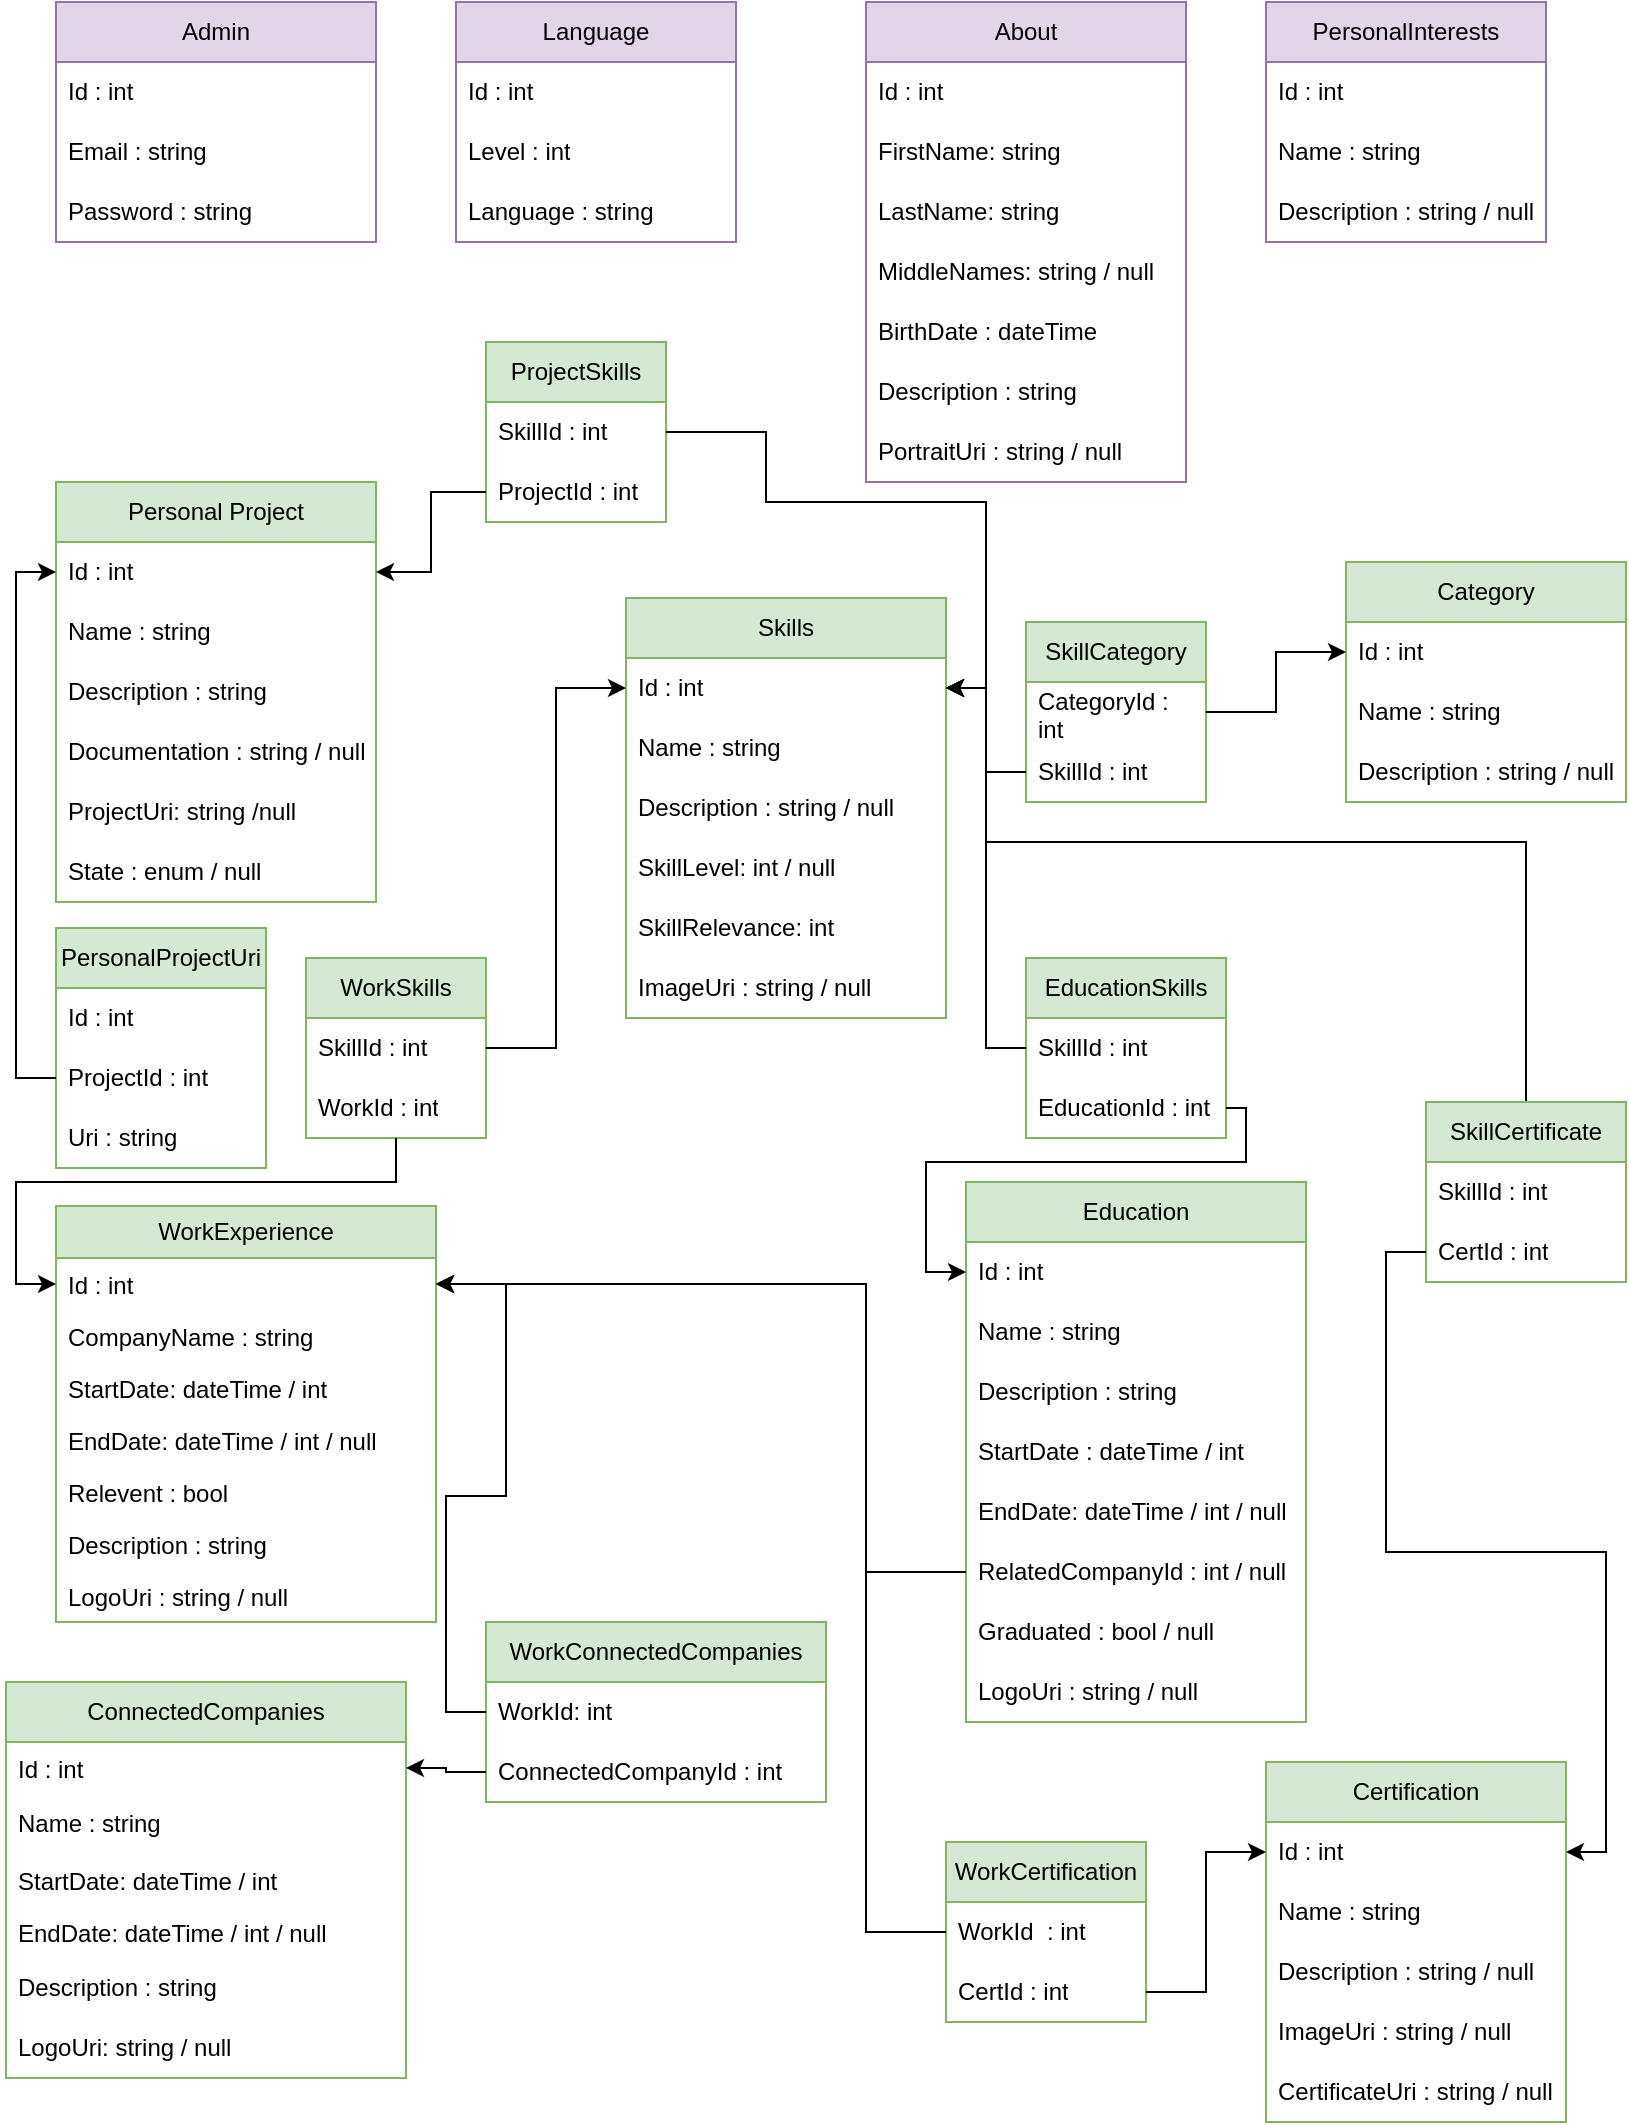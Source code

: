 <mxfile version="24.3.1" type="github">
  <diagram name="Page-1" id="9mkFSTUzznH25_XKm-JT">
    <mxGraphModel dx="1000" dy="531" grid="1" gridSize="10" guides="1" tooltips="1" connect="1" arrows="1" fold="1" page="1" pageScale="1" pageWidth="850" pageHeight="1100" math="0" shadow="0">
      <root>
        <mxCell id="0" />
        <mxCell id="1" parent="0" />
        <mxCell id="yljysEGKnH6cfGcd8ltv-1" value="Admin" style="swimlane;fontStyle=0;childLayout=stackLayout;horizontal=1;startSize=30;horizontalStack=0;resizeParent=1;resizeParentMax=0;resizeLast=0;collapsible=1;marginBottom=0;whiteSpace=wrap;html=1;fillColor=#e1d5e7;strokeColor=#9673a6;" parent="1" vertex="1">
          <mxGeometry x="35" y="40" width="160" height="120" as="geometry" />
        </mxCell>
        <mxCell id="yljysEGKnH6cfGcd8ltv-2" value="Id : int" style="text;strokeColor=none;fillColor=none;align=left;verticalAlign=middle;spacingLeft=4;spacingRight=4;overflow=hidden;points=[[0,0.5],[1,0.5]];portConstraint=eastwest;rotatable=0;whiteSpace=wrap;html=1;" parent="yljysEGKnH6cfGcd8ltv-1" vertex="1">
          <mxGeometry y="30" width="160" height="30" as="geometry" />
        </mxCell>
        <mxCell id="yljysEGKnH6cfGcd8ltv-3" value="Email : string " style="text;strokeColor=none;fillColor=none;align=left;verticalAlign=middle;spacingLeft=4;spacingRight=4;overflow=hidden;points=[[0,0.5],[1,0.5]];portConstraint=eastwest;rotatable=0;whiteSpace=wrap;html=1;" parent="yljysEGKnH6cfGcd8ltv-1" vertex="1">
          <mxGeometry y="60" width="160" height="30" as="geometry" />
        </mxCell>
        <mxCell id="yljysEGKnH6cfGcd8ltv-4" value="Password : string" style="text;strokeColor=none;fillColor=none;align=left;verticalAlign=middle;spacingLeft=4;spacingRight=4;overflow=hidden;points=[[0,0.5],[1,0.5]];portConstraint=eastwest;rotatable=0;whiteSpace=wrap;html=1;" parent="yljysEGKnH6cfGcd8ltv-1" vertex="1">
          <mxGeometry y="90" width="160" height="30" as="geometry" />
        </mxCell>
        <mxCell id="yljysEGKnH6cfGcd8ltv-8" value="WorkExperience" style="swimlane;fontStyle=0;childLayout=stackLayout;horizontal=1;startSize=26;fillColor=#d5e8d4;horizontalStack=0;resizeParent=1;resizeParentMax=0;resizeLast=0;collapsible=1;marginBottom=0;whiteSpace=wrap;html=1;strokeColor=#82b366;" parent="1" vertex="1">
          <mxGeometry x="35" y="642" width="190" height="208" as="geometry" />
        </mxCell>
        <mxCell id="yljysEGKnH6cfGcd8ltv-9" value="Id : int" style="text;strokeColor=none;fillColor=none;align=left;verticalAlign=top;spacingLeft=4;spacingRight=4;overflow=hidden;rotatable=0;points=[[0,0.5],[1,0.5]];portConstraint=eastwest;whiteSpace=wrap;html=1;" parent="yljysEGKnH6cfGcd8ltv-8" vertex="1">
          <mxGeometry y="26" width="190" height="26" as="geometry" />
        </mxCell>
        <mxCell id="yljysEGKnH6cfGcd8ltv-10" value="CompanyName : string" style="text;strokeColor=none;fillColor=none;align=left;verticalAlign=top;spacingLeft=4;spacingRight=4;overflow=hidden;rotatable=0;points=[[0,0.5],[1,0.5]];portConstraint=eastwest;whiteSpace=wrap;html=1;" parent="yljysEGKnH6cfGcd8ltv-8" vertex="1">
          <mxGeometry y="52" width="190" height="26" as="geometry" />
        </mxCell>
        <mxCell id="yljysEGKnH6cfGcd8ltv-11" value="StartDate: dateTime / int" style="text;strokeColor=none;fillColor=none;align=left;verticalAlign=top;spacingLeft=4;spacingRight=4;overflow=hidden;rotatable=0;points=[[0,0.5],[1,0.5]];portConstraint=eastwest;whiteSpace=wrap;html=1;" parent="yljysEGKnH6cfGcd8ltv-8" vertex="1">
          <mxGeometry y="78" width="190" height="26" as="geometry" />
        </mxCell>
        <mxCell id="yljysEGKnH6cfGcd8ltv-12" value="EndDate: dateTime / int / null" style="text;strokeColor=none;fillColor=none;align=left;verticalAlign=top;spacingLeft=4;spacingRight=4;overflow=hidden;rotatable=0;points=[[0,0.5],[1,0.5]];portConstraint=eastwest;whiteSpace=wrap;html=1;" parent="yljysEGKnH6cfGcd8ltv-8" vertex="1">
          <mxGeometry y="104" width="190" height="26" as="geometry" />
        </mxCell>
        <mxCell id="yljysEGKnH6cfGcd8ltv-13" value="Relevent : bool" style="text;align=left;verticalAlign=top;spacingLeft=4;spacingRight=4;overflow=hidden;rotatable=0;points=[[0,0.5],[1,0.5]];portConstraint=eastwest;whiteSpace=wrap;html=1;" parent="yljysEGKnH6cfGcd8ltv-8" vertex="1">
          <mxGeometry y="130" width="190" height="26" as="geometry" />
        </mxCell>
        <mxCell id="yljysEGKnH6cfGcd8ltv-15" value="Description : string" style="text;strokeColor=none;fillColor=none;align=left;verticalAlign=top;spacingLeft=4;spacingRight=4;overflow=hidden;rotatable=0;points=[[0,0.5],[1,0.5]];portConstraint=eastwest;whiteSpace=wrap;html=1;" parent="yljysEGKnH6cfGcd8ltv-8" vertex="1">
          <mxGeometry y="156" width="190" height="26" as="geometry" />
        </mxCell>
        <mxCell id="yljysEGKnH6cfGcd8ltv-16" value="LogoUri : string / null" style="text;strokeColor=none;fillColor=none;align=left;verticalAlign=top;spacingLeft=4;spacingRight=4;overflow=hidden;rotatable=0;points=[[0,0.5],[1,0.5]];portConstraint=eastwest;whiteSpace=wrap;html=1;" parent="yljysEGKnH6cfGcd8ltv-8" vertex="1">
          <mxGeometry y="182" width="190" height="26" as="geometry" />
        </mxCell>
        <mxCell id="yljysEGKnH6cfGcd8ltv-17" value="ConnectedCompanies" style="swimlane;fontStyle=0;childLayout=stackLayout;horizontal=1;startSize=30;horizontalStack=0;resizeParent=1;resizeParentMax=0;resizeLast=0;collapsible=1;marginBottom=0;whiteSpace=wrap;html=1;fillColor=#d5e8d4;strokeColor=#82b366;" parent="1" vertex="1">
          <mxGeometry x="10" y="880" width="200" height="198" as="geometry" />
        </mxCell>
        <mxCell id="yljysEGKnH6cfGcd8ltv-18" value="Id : int" style="text;strokeColor=none;fillColor=none;align=left;verticalAlign=top;spacingLeft=4;spacingRight=4;overflow=hidden;rotatable=0;points=[[0,0.5],[1,0.5]];portConstraint=eastwest;whiteSpace=wrap;html=1;" parent="yljysEGKnH6cfGcd8ltv-17" vertex="1">
          <mxGeometry y="30" width="200" height="26" as="geometry" />
        </mxCell>
        <mxCell id="yljysEGKnH6cfGcd8ltv-19" value="Name : string" style="text;strokeColor=none;fillColor=none;align=left;verticalAlign=middle;spacingLeft=4;spacingRight=4;overflow=hidden;points=[[0,0.5],[1,0.5]];portConstraint=eastwest;rotatable=0;whiteSpace=wrap;html=1;" parent="yljysEGKnH6cfGcd8ltv-17" vertex="1">
          <mxGeometry y="56" width="200" height="30" as="geometry" />
        </mxCell>
        <mxCell id="yljysEGKnH6cfGcd8ltv-20" value="StartDate: dateTime / int" style="text;strokeColor=none;fillColor=none;align=left;verticalAlign=top;spacingLeft=4;spacingRight=4;overflow=hidden;rotatable=0;points=[[0,0.5],[1,0.5]];portConstraint=eastwest;whiteSpace=wrap;html=1;" parent="yljysEGKnH6cfGcd8ltv-17" vertex="1">
          <mxGeometry y="86" width="200" height="26" as="geometry" />
        </mxCell>
        <mxCell id="yljysEGKnH6cfGcd8ltv-21" value="EndDate: dateTime / int / null" style="text;strokeColor=none;fillColor=none;align=left;verticalAlign=top;spacingLeft=4;spacingRight=4;overflow=hidden;rotatable=0;points=[[0,0.5],[1,0.5]];portConstraint=eastwest;whiteSpace=wrap;html=1;" parent="yljysEGKnH6cfGcd8ltv-17" vertex="1">
          <mxGeometry y="112" width="200" height="26" as="geometry" />
        </mxCell>
        <mxCell id="yljysEGKnH6cfGcd8ltv-22" value="Description : string" style="text;strokeColor=none;fillColor=none;align=left;verticalAlign=middle;spacingLeft=4;spacingRight=4;overflow=hidden;points=[[0,0.5],[1,0.5]];portConstraint=eastwest;rotatable=0;whiteSpace=wrap;html=1;" parent="yljysEGKnH6cfGcd8ltv-17" vertex="1">
          <mxGeometry y="138" width="200" height="30" as="geometry" />
        </mxCell>
        <mxCell id="yljysEGKnH6cfGcd8ltv-23" value="LogoUri: string / null" style="text;strokeColor=none;fillColor=none;align=left;verticalAlign=middle;spacingLeft=4;spacingRight=4;overflow=hidden;points=[[0,0.5],[1,0.5]];portConstraint=eastwest;rotatable=0;whiteSpace=wrap;html=1;" parent="yljysEGKnH6cfGcd8ltv-17" vertex="1">
          <mxGeometry y="168" width="200" height="30" as="geometry" />
        </mxCell>
        <mxCell id="yljysEGKnH6cfGcd8ltv-27" value="Skills" style="swimlane;fontStyle=0;childLayout=stackLayout;horizontal=1;startSize=30;horizontalStack=0;resizeParent=1;resizeParentMax=0;resizeLast=0;collapsible=1;marginBottom=0;whiteSpace=wrap;html=1;fillColor=#d5e8d4;strokeColor=#82b366;" parent="1" vertex="1">
          <mxGeometry x="320" y="338" width="160" height="210" as="geometry" />
        </mxCell>
        <mxCell id="yljysEGKnH6cfGcd8ltv-28" value="Id : int" style="text;strokeColor=none;fillColor=none;align=left;verticalAlign=middle;spacingLeft=4;spacingRight=4;overflow=hidden;points=[[0,0.5],[1,0.5]];portConstraint=eastwest;rotatable=0;whiteSpace=wrap;html=1;" parent="yljysEGKnH6cfGcd8ltv-27" vertex="1">
          <mxGeometry y="30" width="160" height="30" as="geometry" />
        </mxCell>
        <mxCell id="yljysEGKnH6cfGcd8ltv-29" value="Name : string" style="text;strokeColor=none;fillColor=none;align=left;verticalAlign=middle;spacingLeft=4;spacingRight=4;overflow=hidden;points=[[0,0.5],[1,0.5]];portConstraint=eastwest;rotatable=0;whiteSpace=wrap;html=1;" parent="yljysEGKnH6cfGcd8ltv-27" vertex="1">
          <mxGeometry y="60" width="160" height="30" as="geometry" />
        </mxCell>
        <mxCell id="yljysEGKnH6cfGcd8ltv-30" value="Description : string / null" style="text;strokeColor=none;fillColor=none;align=left;verticalAlign=middle;spacingLeft=4;spacingRight=4;overflow=hidden;points=[[0,0.5],[1,0.5]];portConstraint=eastwest;rotatable=0;whiteSpace=wrap;html=1;" parent="yljysEGKnH6cfGcd8ltv-27" vertex="1">
          <mxGeometry y="90" width="160" height="30" as="geometry" />
        </mxCell>
        <mxCell id="yljysEGKnH6cfGcd8ltv-31" value="SkillLevel: int / null" style="text;strokeColor=none;fillColor=none;align=left;verticalAlign=middle;spacingLeft=4;spacingRight=4;overflow=hidden;points=[[0,0.5],[1,0.5]];portConstraint=eastwest;rotatable=0;whiteSpace=wrap;html=1;" parent="yljysEGKnH6cfGcd8ltv-27" vertex="1">
          <mxGeometry y="120" width="160" height="30" as="geometry" />
        </mxCell>
        <mxCell id="_CbF72C3Zb5nok3sEXlx-3" value="SkillRelevance: int" style="text;strokeColor=none;fillColor=none;align=left;verticalAlign=middle;spacingLeft=4;spacingRight=4;overflow=hidden;points=[[0,0.5],[1,0.5]];portConstraint=eastwest;rotatable=0;whiteSpace=wrap;html=1;" vertex="1" parent="yljysEGKnH6cfGcd8ltv-27">
          <mxGeometry y="150" width="160" height="30" as="geometry" />
        </mxCell>
        <mxCell id="yljysEGKnH6cfGcd8ltv-34" value="ImageUri : string / null" style="text;align=left;verticalAlign=middle;spacingLeft=4;spacingRight=4;overflow=hidden;points=[[0,0.5],[1,0.5]];portConstraint=eastwest;rotatable=0;whiteSpace=wrap;html=1;" parent="yljysEGKnH6cfGcd8ltv-27" vertex="1">
          <mxGeometry y="180" width="160" height="30" as="geometry" />
        </mxCell>
        <mxCell id="yljysEGKnH6cfGcd8ltv-44" value="Education" style="swimlane;fontStyle=0;childLayout=stackLayout;horizontal=1;startSize=30;horizontalStack=0;resizeParent=1;resizeParentMax=0;resizeLast=0;collapsible=1;marginBottom=0;whiteSpace=wrap;html=1;fillColor=#d5e8d4;strokeColor=#82b366;" parent="1" vertex="1">
          <mxGeometry x="490" y="630" width="170" height="270" as="geometry" />
        </mxCell>
        <mxCell id="yljysEGKnH6cfGcd8ltv-45" value="Id : int" style="text;strokeColor=none;fillColor=none;align=left;verticalAlign=middle;spacingLeft=4;spacingRight=4;overflow=hidden;points=[[0,0.5],[1,0.5]];portConstraint=eastwest;rotatable=0;whiteSpace=wrap;html=1;" parent="yljysEGKnH6cfGcd8ltv-44" vertex="1">
          <mxGeometry y="30" width="170" height="30" as="geometry" />
        </mxCell>
        <mxCell id="yljysEGKnH6cfGcd8ltv-46" value="Name : string" style="text;strokeColor=none;fillColor=none;align=left;verticalAlign=middle;spacingLeft=4;spacingRight=4;overflow=hidden;points=[[0,0.5],[1,0.5]];portConstraint=eastwest;rotatable=0;whiteSpace=wrap;html=1;" parent="yljysEGKnH6cfGcd8ltv-44" vertex="1">
          <mxGeometry y="60" width="170" height="30" as="geometry" />
        </mxCell>
        <mxCell id="yljysEGKnH6cfGcd8ltv-47" value="Description : string" style="text;strokeColor=none;fillColor=none;align=left;verticalAlign=middle;spacingLeft=4;spacingRight=4;overflow=hidden;points=[[0,0.5],[1,0.5]];portConstraint=eastwest;rotatable=0;whiteSpace=wrap;html=1;" parent="yljysEGKnH6cfGcd8ltv-44" vertex="1">
          <mxGeometry y="90" width="170" height="30" as="geometry" />
        </mxCell>
        <mxCell id="yljysEGKnH6cfGcd8ltv-48" value="StartDate : dateTime / int" style="text;strokeColor=none;fillColor=none;align=left;verticalAlign=middle;spacingLeft=4;spacingRight=4;overflow=hidden;points=[[0,0.5],[1,0.5]];portConstraint=eastwest;rotatable=0;whiteSpace=wrap;html=1;" parent="yljysEGKnH6cfGcd8ltv-44" vertex="1">
          <mxGeometry y="120" width="170" height="30" as="geometry" />
        </mxCell>
        <mxCell id="yljysEGKnH6cfGcd8ltv-49" value="EndDate: dateTime / int / null" style="text;strokeColor=none;fillColor=none;align=left;verticalAlign=middle;spacingLeft=4;spacingRight=4;overflow=hidden;points=[[0,0.5],[1,0.5]];portConstraint=eastwest;rotatable=0;whiteSpace=wrap;html=1;" parent="yljysEGKnH6cfGcd8ltv-44" vertex="1">
          <mxGeometry y="150" width="170" height="30" as="geometry" />
        </mxCell>
        <mxCell id="yljysEGKnH6cfGcd8ltv-50" value="RelatedCompanyId : int / null" style="text;strokeColor=none;fillColor=none;align=left;verticalAlign=middle;spacingLeft=4;spacingRight=4;overflow=hidden;points=[[0,0.5],[1,0.5]];portConstraint=eastwest;rotatable=0;whiteSpace=wrap;html=1;" parent="yljysEGKnH6cfGcd8ltv-44" vertex="1">
          <mxGeometry y="180" width="170" height="30" as="geometry" />
        </mxCell>
        <mxCell id="yljysEGKnH6cfGcd8ltv-51" value="Graduated : bool / null" style="text;align=left;verticalAlign=middle;spacingLeft=4;spacingRight=4;overflow=hidden;points=[[0,0.5],[1,0.5]];portConstraint=eastwest;rotatable=0;whiteSpace=wrap;html=1;" parent="yljysEGKnH6cfGcd8ltv-44" vertex="1">
          <mxGeometry y="210" width="170" height="30" as="geometry" />
        </mxCell>
        <mxCell id="yljysEGKnH6cfGcd8ltv-52" value="LogoUri : string / null" style="text;strokeColor=none;fillColor=none;align=left;verticalAlign=middle;spacingLeft=4;spacingRight=4;overflow=hidden;points=[[0,0.5],[1,0.5]];portConstraint=eastwest;rotatable=0;whiteSpace=wrap;html=1;" parent="yljysEGKnH6cfGcd8ltv-44" vertex="1">
          <mxGeometry y="240" width="170" height="30" as="geometry" />
        </mxCell>
        <mxCell id="yljysEGKnH6cfGcd8ltv-55" value="About" style="swimlane;fontStyle=0;childLayout=stackLayout;horizontal=1;startSize=30;horizontalStack=0;resizeParent=1;resizeParentMax=0;resizeLast=0;collapsible=1;marginBottom=0;whiteSpace=wrap;html=1;fillColor=#e1d5e7;strokeColor=#9673a6;" parent="1" vertex="1">
          <mxGeometry x="440" y="40" width="160" height="240" as="geometry" />
        </mxCell>
        <mxCell id="yljysEGKnH6cfGcd8ltv-56" value="Id : int" style="text;strokeColor=none;fillColor=none;align=left;verticalAlign=middle;spacingLeft=4;spacingRight=4;overflow=hidden;points=[[0,0.5],[1,0.5]];portConstraint=eastwest;rotatable=0;whiteSpace=wrap;html=1;" parent="yljysEGKnH6cfGcd8ltv-55" vertex="1">
          <mxGeometry y="30" width="160" height="30" as="geometry" />
        </mxCell>
        <mxCell id="yljysEGKnH6cfGcd8ltv-57" value="FirstName: string" style="text;strokeColor=none;fillColor=none;align=left;verticalAlign=middle;spacingLeft=4;spacingRight=4;overflow=hidden;points=[[0,0.5],[1,0.5]];portConstraint=eastwest;rotatable=0;whiteSpace=wrap;html=1;" parent="yljysEGKnH6cfGcd8ltv-55" vertex="1">
          <mxGeometry y="60" width="160" height="30" as="geometry" />
        </mxCell>
        <mxCell id="_CbF72C3Zb5nok3sEXlx-1" value="LastName: string" style="text;strokeColor=none;fillColor=none;align=left;verticalAlign=middle;spacingLeft=4;spacingRight=4;overflow=hidden;points=[[0,0.5],[1,0.5]];portConstraint=eastwest;rotatable=0;whiteSpace=wrap;html=1;" vertex="1" parent="yljysEGKnH6cfGcd8ltv-55">
          <mxGeometry y="90" width="160" height="30" as="geometry" />
        </mxCell>
        <mxCell id="_CbF72C3Zb5nok3sEXlx-2" value="MiddleNames: string / null" style="text;strokeColor=none;fillColor=none;align=left;verticalAlign=middle;spacingLeft=4;spacingRight=4;overflow=hidden;points=[[0,0.5],[1,0.5]];portConstraint=eastwest;rotatable=0;whiteSpace=wrap;html=1;" vertex="1" parent="yljysEGKnH6cfGcd8ltv-55">
          <mxGeometry y="120" width="160" height="30" as="geometry" />
        </mxCell>
        <mxCell id="yljysEGKnH6cfGcd8ltv-58" value="BirthDate : dateTime" style="text;strokeColor=none;fillColor=none;align=left;verticalAlign=middle;spacingLeft=4;spacingRight=4;overflow=hidden;points=[[0,0.5],[1,0.5]];portConstraint=eastwest;rotatable=0;whiteSpace=wrap;html=1;" parent="yljysEGKnH6cfGcd8ltv-55" vertex="1">
          <mxGeometry y="150" width="160" height="30" as="geometry" />
        </mxCell>
        <mxCell id="yljysEGKnH6cfGcd8ltv-59" value="Description : string" style="text;strokeColor=none;fillColor=none;align=left;verticalAlign=middle;spacingLeft=4;spacingRight=4;overflow=hidden;points=[[0,0.5],[1,0.5]];portConstraint=eastwest;rotatable=0;whiteSpace=wrap;html=1;" parent="yljysEGKnH6cfGcd8ltv-55" vertex="1">
          <mxGeometry y="180" width="160" height="30" as="geometry" />
        </mxCell>
        <mxCell id="yljysEGKnH6cfGcd8ltv-60" value="PortraitUri : string / null" style="text;strokeColor=none;fillColor=none;align=left;verticalAlign=middle;spacingLeft=4;spacingRight=4;overflow=hidden;points=[[0,0.5],[1,0.5]];portConstraint=eastwest;rotatable=0;whiteSpace=wrap;html=1;" parent="yljysEGKnH6cfGcd8ltv-55" vertex="1">
          <mxGeometry y="210" width="160" height="30" as="geometry" />
        </mxCell>
        <mxCell id="yljysEGKnH6cfGcd8ltv-67" value="Language" style="swimlane;fontStyle=0;childLayout=stackLayout;horizontal=1;startSize=30;horizontalStack=0;resizeParent=1;resizeParentMax=0;resizeLast=0;collapsible=1;marginBottom=0;whiteSpace=wrap;html=1;fillColor=#e1d5e7;strokeColor=#9673a6;" parent="1" vertex="1">
          <mxGeometry x="235" y="40" width="140" height="120" as="geometry" />
        </mxCell>
        <mxCell id="yljysEGKnH6cfGcd8ltv-68" value="Id : int" style="text;strokeColor=none;fillColor=none;align=left;verticalAlign=middle;spacingLeft=4;spacingRight=4;overflow=hidden;points=[[0,0.5],[1,0.5]];portConstraint=eastwest;rotatable=0;whiteSpace=wrap;html=1;" parent="yljysEGKnH6cfGcd8ltv-67" vertex="1">
          <mxGeometry y="30" width="140" height="30" as="geometry" />
        </mxCell>
        <mxCell id="yljysEGKnH6cfGcd8ltv-70" value="Level : int" style="text;strokeColor=none;fillColor=none;align=left;verticalAlign=middle;spacingLeft=4;spacingRight=4;overflow=hidden;points=[[0,0.5],[1,0.5]];portConstraint=eastwest;rotatable=0;whiteSpace=wrap;html=1;" parent="yljysEGKnH6cfGcd8ltv-67" vertex="1">
          <mxGeometry y="60" width="140" height="30" as="geometry" />
        </mxCell>
        <mxCell id="yljysEGKnH6cfGcd8ltv-69" value="Language : string " style="text;strokeColor=none;fillColor=none;align=left;verticalAlign=middle;spacingLeft=4;spacingRight=4;overflow=hidden;points=[[0,0.5],[1,0.5]];portConstraint=eastwest;rotatable=0;whiteSpace=wrap;html=1;" parent="yljysEGKnH6cfGcd8ltv-67" vertex="1">
          <mxGeometry y="90" width="140" height="30" as="geometry" />
        </mxCell>
        <mxCell id="yljysEGKnH6cfGcd8ltv-71" value="PersonalInterests" style="swimlane;fontStyle=0;childLayout=stackLayout;horizontal=1;startSize=30;horizontalStack=0;resizeParent=1;resizeParentMax=0;resizeLast=0;collapsible=1;marginBottom=0;whiteSpace=wrap;html=1;fillColor=#e1d5e7;strokeColor=#9673a6;" parent="1" vertex="1">
          <mxGeometry x="640" y="40" width="140" height="120" as="geometry" />
        </mxCell>
        <mxCell id="yljysEGKnH6cfGcd8ltv-72" value="Id : int" style="text;strokeColor=none;fillColor=none;align=left;verticalAlign=middle;spacingLeft=4;spacingRight=4;overflow=hidden;points=[[0,0.5],[1,0.5]];portConstraint=eastwest;rotatable=0;whiteSpace=wrap;html=1;" parent="yljysEGKnH6cfGcd8ltv-71" vertex="1">
          <mxGeometry y="30" width="140" height="30" as="geometry" />
        </mxCell>
        <mxCell id="yljysEGKnH6cfGcd8ltv-73" value="Name : string" style="text;strokeColor=none;fillColor=none;align=left;verticalAlign=middle;spacingLeft=4;spacingRight=4;overflow=hidden;points=[[0,0.5],[1,0.5]];portConstraint=eastwest;rotatable=0;whiteSpace=wrap;html=1;" parent="yljysEGKnH6cfGcd8ltv-71" vertex="1">
          <mxGeometry y="60" width="140" height="30" as="geometry" />
        </mxCell>
        <mxCell id="yljysEGKnH6cfGcd8ltv-74" value="Description : string / null" style="text;strokeColor=none;fillColor=none;align=left;verticalAlign=middle;spacingLeft=4;spacingRight=4;overflow=hidden;points=[[0,0.5],[1,0.5]];portConstraint=eastwest;rotatable=0;whiteSpace=wrap;html=1;" parent="yljysEGKnH6cfGcd8ltv-71" vertex="1">
          <mxGeometry y="90" width="140" height="30" as="geometry" />
        </mxCell>
        <mxCell id="yljysEGKnH6cfGcd8ltv-75" value="Personal Project" style="swimlane;fontStyle=0;childLayout=stackLayout;horizontal=1;startSize=30;horizontalStack=0;resizeParent=1;resizeParentMax=0;resizeLast=0;collapsible=1;marginBottom=0;whiteSpace=wrap;html=1;fillColor=#d5e8d4;strokeColor=#82b366;shadow=0;" parent="1" vertex="1">
          <mxGeometry x="35" y="280" width="160" height="210" as="geometry" />
        </mxCell>
        <mxCell id="yljysEGKnH6cfGcd8ltv-76" value="Id : int" style="text;strokeColor=none;fillColor=none;align=left;verticalAlign=middle;spacingLeft=4;spacingRight=4;overflow=hidden;points=[[0,0.5],[1,0.5]];portConstraint=eastwest;rotatable=0;whiteSpace=wrap;html=1;" parent="yljysEGKnH6cfGcd8ltv-75" vertex="1">
          <mxGeometry y="30" width="160" height="30" as="geometry" />
        </mxCell>
        <mxCell id="yljysEGKnH6cfGcd8ltv-77" value="Name : string&lt;span style=&quot;white-space: pre;&quot;&gt;&#x9;&lt;/span&gt;" style="text;strokeColor=none;fillColor=none;align=left;verticalAlign=middle;spacingLeft=4;spacingRight=4;overflow=hidden;points=[[0,0.5],[1,0.5]];portConstraint=eastwest;rotatable=0;whiteSpace=wrap;html=1;" parent="yljysEGKnH6cfGcd8ltv-75" vertex="1">
          <mxGeometry y="60" width="160" height="30" as="geometry" />
        </mxCell>
        <mxCell id="yljysEGKnH6cfGcd8ltv-78" value="Description : string" style="text;strokeColor=none;fillColor=none;align=left;verticalAlign=middle;spacingLeft=4;spacingRight=4;overflow=hidden;points=[[0,0.5],[1,0.5]];portConstraint=eastwest;rotatable=0;whiteSpace=wrap;html=1;" parent="yljysEGKnH6cfGcd8ltv-75" vertex="1">
          <mxGeometry y="90" width="160" height="30" as="geometry" />
        </mxCell>
        <mxCell id="yljysEGKnH6cfGcd8ltv-79" value="Documentation : string / null" style="text;align=left;verticalAlign=middle;spacingLeft=4;spacingRight=4;overflow=hidden;points=[[0,0.5],[1,0.5]];portConstraint=eastwest;rotatable=0;whiteSpace=wrap;html=1;" parent="yljysEGKnH6cfGcd8ltv-75" vertex="1">
          <mxGeometry y="120" width="160" height="30" as="geometry" />
        </mxCell>
        <mxCell id="yljysEGKnH6cfGcd8ltv-80" value="ProjectUri: string /null" style="text;strokeColor=none;fillColor=none;align=left;verticalAlign=middle;spacingLeft=4;spacingRight=4;overflow=hidden;points=[[0,0.5],[1,0.5]];portConstraint=eastwest;rotatable=0;whiteSpace=wrap;html=1;" parent="yljysEGKnH6cfGcd8ltv-75" vertex="1">
          <mxGeometry y="150" width="160" height="30" as="geometry" />
        </mxCell>
        <mxCell id="yljysEGKnH6cfGcd8ltv-81" value="State : enum / null" style="text;align=left;verticalAlign=middle;spacingLeft=4;spacingRight=4;overflow=hidden;points=[[0,0.5],[1,0.5]];portConstraint=eastwest;rotatable=0;whiteSpace=wrap;html=1;" parent="yljysEGKnH6cfGcd8ltv-75" vertex="1">
          <mxGeometry y="180" width="160" height="30" as="geometry" />
        </mxCell>
        <mxCell id="yljysEGKnH6cfGcd8ltv-105" value="EducationSkills" style="swimlane;fontStyle=0;childLayout=stackLayout;horizontal=1;startSize=30;horizontalStack=0;resizeParent=1;resizeParentMax=0;resizeLast=0;collapsible=1;marginBottom=0;whiteSpace=wrap;html=1;fillColor=#d5e8d4;strokeColor=#82b366;" parent="1" vertex="1">
          <mxGeometry x="520" y="518" width="100" height="90" as="geometry" />
        </mxCell>
        <mxCell id="yljysEGKnH6cfGcd8ltv-106" value="SkillId : int" style="text;strokeColor=none;fillColor=none;align=left;verticalAlign=middle;spacingLeft=4;spacingRight=4;overflow=hidden;points=[[0,0.5],[1,0.5]];portConstraint=eastwest;rotatable=0;whiteSpace=wrap;html=1;" parent="yljysEGKnH6cfGcd8ltv-105" vertex="1">
          <mxGeometry y="30" width="100" height="30" as="geometry" />
        </mxCell>
        <mxCell id="yljysEGKnH6cfGcd8ltv-107" value="EducationId : int" style="text;strokeColor=none;fillColor=none;align=left;verticalAlign=middle;spacingLeft=4;spacingRight=4;overflow=hidden;points=[[0,0.5],[1,0.5]];portConstraint=eastwest;rotatable=0;whiteSpace=wrap;html=1;" parent="yljysEGKnH6cfGcd8ltv-105" vertex="1">
          <mxGeometry y="60" width="100" height="30" as="geometry" />
        </mxCell>
        <mxCell id="yljysEGKnH6cfGcd8ltv-108" style="edgeStyle=orthogonalEdgeStyle;rounded=0;orthogonalLoop=1;jettySize=auto;html=1;entryX=1;entryY=0.5;entryDx=0;entryDy=0;" parent="1" source="yljysEGKnH6cfGcd8ltv-106" target="yljysEGKnH6cfGcd8ltv-28" edge="1">
          <mxGeometry relative="1" as="geometry" />
        </mxCell>
        <mxCell id="yljysEGKnH6cfGcd8ltv-109" style="edgeStyle=orthogonalEdgeStyle;rounded=0;orthogonalLoop=1;jettySize=auto;html=1;entryX=0;entryY=0.5;entryDx=0;entryDy=0;" parent="1" source="yljysEGKnH6cfGcd8ltv-107" target="yljysEGKnH6cfGcd8ltv-45" edge="1">
          <mxGeometry relative="1" as="geometry">
            <Array as="points">
              <mxPoint x="630" y="593" />
              <mxPoint x="630" y="620" />
              <mxPoint x="470" y="620" />
              <mxPoint x="470" y="675" />
            </Array>
          </mxGeometry>
        </mxCell>
        <mxCell id="yljysEGKnH6cfGcd8ltv-113" value="WorkSkills" style="swimlane;fontStyle=0;childLayout=stackLayout;horizontal=1;startSize=30;horizontalStack=0;resizeParent=1;resizeParentMax=0;resizeLast=0;collapsible=1;marginBottom=0;whiteSpace=wrap;html=1;fillColor=#d5e8d4;strokeColor=#82b366;" parent="1" vertex="1">
          <mxGeometry x="160" y="518" width="90" height="90" as="geometry" />
        </mxCell>
        <mxCell id="yljysEGKnH6cfGcd8ltv-114" value="SkillId : int" style="text;strokeColor=none;fillColor=none;align=left;verticalAlign=middle;spacingLeft=4;spacingRight=4;overflow=hidden;points=[[0,0.5],[1,0.5]];portConstraint=eastwest;rotatable=0;whiteSpace=wrap;html=1;" parent="yljysEGKnH6cfGcd8ltv-113" vertex="1">
          <mxGeometry y="30" width="90" height="30" as="geometry" />
        </mxCell>
        <mxCell id="yljysEGKnH6cfGcd8ltv-115" value="WorkId : int" style="text;strokeColor=none;fillColor=none;align=left;verticalAlign=middle;spacingLeft=4;spacingRight=4;overflow=hidden;points=[[0,0.5],[1,0.5]];portConstraint=eastwest;rotatable=0;whiteSpace=wrap;html=1;" parent="yljysEGKnH6cfGcd8ltv-113" vertex="1">
          <mxGeometry y="60" width="90" height="30" as="geometry" />
        </mxCell>
        <mxCell id="yljysEGKnH6cfGcd8ltv-117" style="edgeStyle=orthogonalEdgeStyle;rounded=0;orthogonalLoop=1;jettySize=auto;html=1;entryX=0;entryY=0.5;entryDx=0;entryDy=0;" parent="1" source="yljysEGKnH6cfGcd8ltv-115" target="yljysEGKnH6cfGcd8ltv-9" edge="1">
          <mxGeometry relative="1" as="geometry">
            <Array as="points">
              <mxPoint x="205" y="630" />
              <mxPoint x="15" y="630" />
              <mxPoint x="15" y="681" />
            </Array>
          </mxGeometry>
        </mxCell>
        <mxCell id="yljysEGKnH6cfGcd8ltv-119" value="WorkConnectedCompanies" style="swimlane;fontStyle=0;childLayout=stackLayout;horizontal=1;startSize=30;horizontalStack=0;resizeParent=1;resizeParentMax=0;resizeLast=0;collapsible=1;marginBottom=0;whiteSpace=wrap;html=1;fillColor=#d5e8d4;strokeColor=#82b366;" parent="1" vertex="1">
          <mxGeometry x="250" y="850" width="170" height="90" as="geometry" />
        </mxCell>
        <mxCell id="yljysEGKnH6cfGcd8ltv-120" value="WorkId: int" style="text;strokeColor=none;fillColor=none;align=left;verticalAlign=middle;spacingLeft=4;spacingRight=4;overflow=hidden;points=[[0,0.5],[1,0.5]];portConstraint=eastwest;rotatable=0;whiteSpace=wrap;html=1;" parent="yljysEGKnH6cfGcd8ltv-119" vertex="1">
          <mxGeometry y="30" width="170" height="30" as="geometry" />
        </mxCell>
        <mxCell id="yljysEGKnH6cfGcd8ltv-121" value="ConnectedCompanyId : int" style="text;strokeColor=none;fillColor=none;align=left;verticalAlign=middle;spacingLeft=4;spacingRight=4;overflow=hidden;points=[[0,0.5],[1,0.5]];portConstraint=eastwest;rotatable=0;whiteSpace=wrap;html=1;" parent="yljysEGKnH6cfGcd8ltv-119" vertex="1">
          <mxGeometry y="60" width="170" height="30" as="geometry" />
        </mxCell>
        <mxCell id="yljysEGKnH6cfGcd8ltv-122" style="edgeStyle=orthogonalEdgeStyle;rounded=0;orthogonalLoop=1;jettySize=auto;html=1;entryX=0;entryY=0.5;entryDx=0;entryDy=0;" parent="1" source="yljysEGKnH6cfGcd8ltv-114" target="yljysEGKnH6cfGcd8ltv-28" edge="1">
          <mxGeometry relative="1" as="geometry" />
        </mxCell>
        <mxCell id="yljysEGKnH6cfGcd8ltv-123" style="edgeStyle=orthogonalEdgeStyle;rounded=0;orthogonalLoop=1;jettySize=auto;html=1;entryX=1;entryY=0.5;entryDx=0;entryDy=0;" parent="1" source="yljysEGKnH6cfGcd8ltv-121" target="yljysEGKnH6cfGcd8ltv-18" edge="1">
          <mxGeometry relative="1" as="geometry" />
        </mxCell>
        <mxCell id="yljysEGKnH6cfGcd8ltv-127" value="Category" style="swimlane;fontStyle=0;childLayout=stackLayout;horizontal=1;startSize=30;horizontalStack=0;resizeParent=1;resizeParentMax=0;resizeLast=0;collapsible=1;marginBottom=0;whiteSpace=wrap;html=1;fillColor=#d5e8d4;strokeColor=#82b366;" parent="1" vertex="1">
          <mxGeometry x="680" y="320" width="140" height="120" as="geometry" />
        </mxCell>
        <mxCell id="yljysEGKnH6cfGcd8ltv-130" value="Id : int" style="text;strokeColor=none;fillColor=none;align=left;verticalAlign=middle;spacingLeft=4;spacingRight=4;overflow=hidden;points=[[0,0.5],[1,0.5]];portConstraint=eastwest;rotatable=0;whiteSpace=wrap;html=1;" parent="yljysEGKnH6cfGcd8ltv-127" vertex="1">
          <mxGeometry y="30" width="140" height="30" as="geometry" />
        </mxCell>
        <mxCell id="yljysEGKnH6cfGcd8ltv-128" value="Name : string" style="text;strokeColor=none;fillColor=none;align=left;verticalAlign=middle;spacingLeft=4;spacingRight=4;overflow=hidden;points=[[0,0.5],[1,0.5]];portConstraint=eastwest;rotatable=0;whiteSpace=wrap;html=1;" parent="yljysEGKnH6cfGcd8ltv-127" vertex="1">
          <mxGeometry y="60" width="140" height="30" as="geometry" />
        </mxCell>
        <mxCell id="yljysEGKnH6cfGcd8ltv-129" value="Description : string / null" style="text;strokeColor=none;fillColor=none;align=left;verticalAlign=middle;spacingLeft=4;spacingRight=4;overflow=hidden;points=[[0,0.5],[1,0.5]];portConstraint=eastwest;rotatable=0;whiteSpace=wrap;html=1;" parent="yljysEGKnH6cfGcd8ltv-127" vertex="1">
          <mxGeometry y="90" width="140" height="30" as="geometry" />
        </mxCell>
        <mxCell id="yljysEGKnH6cfGcd8ltv-131" value="SkillCategory" style="swimlane;fontStyle=0;childLayout=stackLayout;horizontal=1;startSize=30;horizontalStack=0;resizeParent=1;resizeParentMax=0;resizeLast=0;collapsible=1;marginBottom=0;whiteSpace=wrap;html=1;fillColor=#d5e8d4;strokeColor=#82b366;" parent="1" vertex="1">
          <mxGeometry x="520" y="350" width="90" height="90" as="geometry" />
        </mxCell>
        <mxCell id="yljysEGKnH6cfGcd8ltv-132" value="CategoryId : int" style="text;strokeColor=none;fillColor=none;align=left;verticalAlign=middle;spacingLeft=4;spacingRight=4;overflow=hidden;points=[[0,0.5],[1,0.5]];portConstraint=eastwest;rotatable=0;whiteSpace=wrap;html=1;" parent="yljysEGKnH6cfGcd8ltv-131" vertex="1">
          <mxGeometry y="30" width="90" height="30" as="geometry" />
        </mxCell>
        <mxCell id="yljysEGKnH6cfGcd8ltv-133" value="SkillId : int" style="text;strokeColor=none;fillColor=none;align=left;verticalAlign=middle;spacingLeft=4;spacingRight=4;overflow=hidden;points=[[0,0.5],[1,0.5]];portConstraint=eastwest;rotatable=0;whiteSpace=wrap;html=1;" parent="yljysEGKnH6cfGcd8ltv-131" vertex="1">
          <mxGeometry y="60" width="90" height="30" as="geometry" />
        </mxCell>
        <mxCell id="yljysEGKnH6cfGcd8ltv-134" style="edgeStyle=orthogonalEdgeStyle;rounded=0;orthogonalLoop=1;jettySize=auto;html=1;entryX=0;entryY=0.5;entryDx=0;entryDy=0;" parent="1" source="yljysEGKnH6cfGcd8ltv-132" target="yljysEGKnH6cfGcd8ltv-130" edge="1">
          <mxGeometry relative="1" as="geometry" />
        </mxCell>
        <mxCell id="yljysEGKnH6cfGcd8ltv-135" style="edgeStyle=orthogonalEdgeStyle;rounded=0;orthogonalLoop=1;jettySize=auto;html=1;entryX=1;entryY=0.5;entryDx=0;entryDy=0;" parent="1" source="yljysEGKnH6cfGcd8ltv-133" target="yljysEGKnH6cfGcd8ltv-28" edge="1">
          <mxGeometry relative="1" as="geometry" />
        </mxCell>
        <mxCell id="NA9xnkP0SviUlC5eCPqT-1" value="Certification" style="swimlane;fontStyle=0;childLayout=stackLayout;horizontal=1;startSize=30;horizontalStack=0;resizeParent=1;resizeParentMax=0;resizeLast=0;collapsible=1;marginBottom=0;whiteSpace=wrap;html=1;fillColor=#d5e8d4;strokeColor=#82b366;" parent="1" vertex="1">
          <mxGeometry x="640" y="920" width="150" height="180" as="geometry" />
        </mxCell>
        <mxCell id="NA9xnkP0SviUlC5eCPqT-2" value="Id : int" style="text;strokeColor=none;fillColor=none;align=left;verticalAlign=middle;spacingLeft=4;spacingRight=4;overflow=hidden;points=[[0,0.5],[1,0.5]];portConstraint=eastwest;rotatable=0;whiteSpace=wrap;html=1;" parent="NA9xnkP0SviUlC5eCPqT-1" vertex="1">
          <mxGeometry y="30" width="150" height="30" as="geometry" />
        </mxCell>
        <mxCell id="NA9xnkP0SviUlC5eCPqT-3" value="Name : string" style="text;strokeColor=none;fillColor=none;align=left;verticalAlign=middle;spacingLeft=4;spacingRight=4;overflow=hidden;points=[[0,0.5],[1,0.5]];portConstraint=eastwest;rotatable=0;whiteSpace=wrap;html=1;" parent="NA9xnkP0SviUlC5eCPqT-1" vertex="1">
          <mxGeometry y="60" width="150" height="30" as="geometry" />
        </mxCell>
        <mxCell id="NA9xnkP0SviUlC5eCPqT-5" value="&lt;div&gt;Description : string / null&lt;/div&gt;" style="text;strokeColor=none;fillColor=none;align=left;verticalAlign=middle;spacingLeft=4;spacingRight=4;overflow=hidden;points=[[0,0.5],[1,0.5]];portConstraint=eastwest;rotatable=0;whiteSpace=wrap;html=1;" parent="NA9xnkP0SviUlC5eCPqT-1" vertex="1">
          <mxGeometry y="90" width="150" height="30" as="geometry" />
        </mxCell>
        <mxCell id="NA9xnkP0SviUlC5eCPqT-6" value="ImageUri : string / null" style="text;strokeColor=none;fillColor=none;align=left;verticalAlign=middle;spacingLeft=4;spacingRight=4;overflow=hidden;points=[[0,0.5],[1,0.5]];portConstraint=eastwest;rotatable=0;whiteSpace=wrap;html=1;" parent="NA9xnkP0SviUlC5eCPqT-1" vertex="1">
          <mxGeometry y="120" width="150" height="30" as="geometry" />
        </mxCell>
        <mxCell id="NA9xnkP0SviUlC5eCPqT-7" value="CertificateUri : string / null" style="text;strokeColor=none;fillColor=none;align=left;verticalAlign=middle;spacingLeft=4;spacingRight=4;overflow=hidden;points=[[0,0.5],[1,0.5]];portConstraint=eastwest;rotatable=0;whiteSpace=wrap;html=1;" parent="NA9xnkP0SviUlC5eCPqT-1" vertex="1">
          <mxGeometry y="150" width="150" height="30" as="geometry" />
        </mxCell>
        <mxCell id="NA9xnkP0SviUlC5eCPqT-12" style="edgeStyle=orthogonalEdgeStyle;rounded=0;orthogonalLoop=1;jettySize=auto;html=1;entryX=1;entryY=0.5;entryDx=0;entryDy=0;" parent="1" source="NA9xnkP0SviUlC5eCPqT-9" target="yljysEGKnH6cfGcd8ltv-28" edge="1">
          <mxGeometry relative="1" as="geometry">
            <Array as="points">
              <mxPoint x="770" y="460" />
              <mxPoint x="500" y="460" />
              <mxPoint x="500" y="383" />
            </Array>
          </mxGeometry>
        </mxCell>
        <mxCell id="NA9xnkP0SviUlC5eCPqT-9" value="SkillCertificate" style="swimlane;fontStyle=0;childLayout=stackLayout;horizontal=1;startSize=30;horizontalStack=0;resizeParent=1;resizeParentMax=0;resizeLast=0;collapsible=1;marginBottom=0;whiteSpace=wrap;html=1;fillColor=#d5e8d4;strokeColor=#82b366;" parent="1" vertex="1">
          <mxGeometry x="720" y="590" width="100" height="90" as="geometry" />
        </mxCell>
        <mxCell id="NA9xnkP0SviUlC5eCPqT-10" value="SkillId : int" style="text;strokeColor=none;fillColor=none;align=left;verticalAlign=middle;spacingLeft=4;spacingRight=4;overflow=hidden;points=[[0,0.5],[1,0.5]];portConstraint=eastwest;rotatable=0;whiteSpace=wrap;html=1;" parent="NA9xnkP0SviUlC5eCPqT-9" vertex="1">
          <mxGeometry y="30" width="100" height="30" as="geometry" />
        </mxCell>
        <mxCell id="NA9xnkP0SviUlC5eCPqT-11" value="CertId : int" style="text;strokeColor=none;fillColor=none;align=left;verticalAlign=middle;spacingLeft=4;spacingRight=4;overflow=hidden;points=[[0,0.5],[1,0.5]];portConstraint=eastwest;rotatable=0;whiteSpace=wrap;html=1;" parent="NA9xnkP0SviUlC5eCPqT-9" vertex="1">
          <mxGeometry y="60" width="100" height="30" as="geometry" />
        </mxCell>
        <mxCell id="NA9xnkP0SviUlC5eCPqT-13" style="edgeStyle=orthogonalEdgeStyle;rounded=0;orthogonalLoop=1;jettySize=auto;html=1;entryX=1;entryY=0.5;entryDx=0;entryDy=0;" parent="1" source="NA9xnkP0SviUlC5eCPqT-11" target="NA9xnkP0SviUlC5eCPqT-2" edge="1">
          <mxGeometry relative="1" as="geometry" />
        </mxCell>
        <mxCell id="NA9xnkP0SviUlC5eCPqT-14" value="WorkCertification" style="swimlane;fontStyle=0;childLayout=stackLayout;horizontal=1;startSize=30;horizontalStack=0;resizeParent=1;resizeParentMax=0;resizeLast=0;collapsible=1;marginBottom=0;whiteSpace=wrap;html=1;fillColor=#d5e8d4;strokeColor=#82b366;" parent="1" vertex="1">
          <mxGeometry x="480" y="960" width="100" height="90" as="geometry" />
        </mxCell>
        <mxCell id="NA9xnkP0SviUlC5eCPqT-15" value="WorkId&amp;nbsp; : int" style="text;strokeColor=none;fillColor=none;align=left;verticalAlign=middle;spacingLeft=4;spacingRight=4;overflow=hidden;points=[[0,0.5],[1,0.5]];portConstraint=eastwest;rotatable=0;whiteSpace=wrap;html=1;" parent="NA9xnkP0SviUlC5eCPqT-14" vertex="1">
          <mxGeometry y="30" width="100" height="30" as="geometry" />
        </mxCell>
        <mxCell id="NA9xnkP0SviUlC5eCPqT-16" value="CertId : int" style="text;strokeColor=none;fillColor=none;align=left;verticalAlign=middle;spacingLeft=4;spacingRight=4;overflow=hidden;points=[[0,0.5],[1,0.5]];portConstraint=eastwest;rotatable=0;whiteSpace=wrap;html=1;" parent="NA9xnkP0SviUlC5eCPqT-14" vertex="1">
          <mxGeometry y="60" width="100" height="30" as="geometry" />
        </mxCell>
        <mxCell id="NA9xnkP0SviUlC5eCPqT-17" style="edgeStyle=orthogonalEdgeStyle;rounded=0;orthogonalLoop=1;jettySize=auto;html=1;entryX=0;entryY=0.5;entryDx=0;entryDy=0;" parent="1" source="NA9xnkP0SviUlC5eCPqT-16" target="NA9xnkP0SviUlC5eCPqT-2" edge="1">
          <mxGeometry relative="1" as="geometry" />
        </mxCell>
        <mxCell id="_CbF72C3Zb5nok3sEXlx-4" value="PersonalProjectUri" style="swimlane;fontStyle=0;childLayout=stackLayout;horizontal=1;startSize=30;horizontalStack=0;resizeParent=1;resizeParentMax=0;resizeLast=0;collapsible=1;marginBottom=0;whiteSpace=wrap;html=1;fillColor=#d5e8d4;strokeColor=#82b366;" vertex="1" parent="1">
          <mxGeometry x="35" y="503" width="105" height="120" as="geometry" />
        </mxCell>
        <mxCell id="_CbF72C3Zb5nok3sEXlx-5" value="Id : int" style="text;strokeColor=none;fillColor=none;align=left;verticalAlign=middle;spacingLeft=4;spacingRight=4;overflow=hidden;points=[[0,0.5],[1,0.5]];portConstraint=eastwest;rotatable=0;whiteSpace=wrap;html=1;" vertex="1" parent="_CbF72C3Zb5nok3sEXlx-4">
          <mxGeometry y="30" width="105" height="30" as="geometry" />
        </mxCell>
        <mxCell id="_CbF72C3Zb5nok3sEXlx-6" value="ProjectId : int" style="text;strokeColor=none;fillColor=none;align=left;verticalAlign=middle;spacingLeft=4;spacingRight=4;overflow=hidden;points=[[0,0.5],[1,0.5]];portConstraint=eastwest;rotatable=0;whiteSpace=wrap;html=1;" vertex="1" parent="_CbF72C3Zb5nok3sEXlx-4">
          <mxGeometry y="60" width="105" height="30" as="geometry" />
        </mxCell>
        <mxCell id="_CbF72C3Zb5nok3sEXlx-7" value="Uri : string" style="text;strokeColor=none;fillColor=none;align=left;verticalAlign=middle;spacingLeft=4;spacingRight=4;overflow=hidden;points=[[0,0.5],[1,0.5]];portConstraint=eastwest;rotatable=0;whiteSpace=wrap;html=1;" vertex="1" parent="_CbF72C3Zb5nok3sEXlx-4">
          <mxGeometry y="90" width="105" height="30" as="geometry" />
        </mxCell>
        <mxCell id="_CbF72C3Zb5nok3sEXlx-8" style="edgeStyle=orthogonalEdgeStyle;rounded=0;orthogonalLoop=1;jettySize=auto;html=1;entryX=0;entryY=0.5;entryDx=0;entryDy=0;" edge="1" parent="1" source="_CbF72C3Zb5nok3sEXlx-6" target="yljysEGKnH6cfGcd8ltv-76">
          <mxGeometry relative="1" as="geometry">
            <Array as="points">
              <mxPoint x="15" y="578" />
              <mxPoint x="15" y="325" />
            </Array>
          </mxGeometry>
        </mxCell>
        <mxCell id="_CbF72C3Zb5nok3sEXlx-9" value="ProjectSkills" style="swimlane;fontStyle=0;childLayout=stackLayout;horizontal=1;startSize=30;horizontalStack=0;resizeParent=1;resizeParentMax=0;resizeLast=0;collapsible=1;marginBottom=0;whiteSpace=wrap;html=1;fillColor=#d5e8d4;strokeColor=#82b366;" vertex="1" parent="1">
          <mxGeometry x="250" y="210" width="90" height="90" as="geometry" />
        </mxCell>
        <mxCell id="_CbF72C3Zb5nok3sEXlx-10" value="SkillId : int" style="text;strokeColor=none;fillColor=none;align=left;verticalAlign=middle;spacingLeft=4;spacingRight=4;overflow=hidden;points=[[0,0.5],[1,0.5]];portConstraint=eastwest;rotatable=0;whiteSpace=wrap;html=1;" vertex="1" parent="_CbF72C3Zb5nok3sEXlx-9">
          <mxGeometry y="30" width="90" height="30" as="geometry" />
        </mxCell>
        <mxCell id="_CbF72C3Zb5nok3sEXlx-11" value="ProjectId : int" style="text;strokeColor=none;fillColor=none;align=left;verticalAlign=middle;spacingLeft=4;spacingRight=4;overflow=hidden;points=[[0,0.5],[1,0.5]];portConstraint=eastwest;rotatable=0;whiteSpace=wrap;html=1;" vertex="1" parent="_CbF72C3Zb5nok3sEXlx-9">
          <mxGeometry y="60" width="90" height="30" as="geometry" />
        </mxCell>
        <mxCell id="_CbF72C3Zb5nok3sEXlx-13" style="edgeStyle=orthogonalEdgeStyle;rounded=0;orthogonalLoop=1;jettySize=auto;html=1;entryX=1;entryY=0.5;entryDx=0;entryDy=0;" edge="1" parent="1" source="_CbF72C3Zb5nok3sEXlx-10" target="yljysEGKnH6cfGcd8ltv-28">
          <mxGeometry relative="1" as="geometry">
            <Array as="points">
              <mxPoint x="390" y="255" />
              <mxPoint x="390" y="290" />
              <mxPoint x="500" y="290" />
              <mxPoint x="500" y="383" />
            </Array>
          </mxGeometry>
        </mxCell>
        <mxCell id="_CbF72C3Zb5nok3sEXlx-14" style="edgeStyle=orthogonalEdgeStyle;rounded=0;orthogonalLoop=1;jettySize=auto;html=1;entryX=1;entryY=0.5;entryDx=0;entryDy=0;" edge="1" parent="1" source="_CbF72C3Zb5nok3sEXlx-11" target="yljysEGKnH6cfGcd8ltv-76">
          <mxGeometry relative="1" as="geometry" />
        </mxCell>
        <mxCell id="_CbF72C3Zb5nok3sEXlx-15" style="edgeStyle=orthogonalEdgeStyle;rounded=0;orthogonalLoop=1;jettySize=auto;html=1;entryX=1;entryY=0.5;entryDx=0;entryDy=0;" edge="1" parent="1" source="yljysEGKnH6cfGcd8ltv-120" target="yljysEGKnH6cfGcd8ltv-9">
          <mxGeometry relative="1" as="geometry">
            <Array as="points">
              <mxPoint x="230" y="895" />
              <mxPoint x="230" y="787" />
              <mxPoint x="260" y="787" />
              <mxPoint x="260" y="681" />
            </Array>
          </mxGeometry>
        </mxCell>
        <mxCell id="_CbF72C3Zb5nok3sEXlx-17" style="edgeStyle=orthogonalEdgeStyle;rounded=0;orthogonalLoop=1;jettySize=auto;html=1;entryX=1;entryY=0.5;entryDx=0;entryDy=0;" edge="1" parent="1" source="NA9xnkP0SviUlC5eCPqT-15" target="yljysEGKnH6cfGcd8ltv-9">
          <mxGeometry relative="1" as="geometry">
            <Array as="points">
              <mxPoint x="440" y="1005" />
              <mxPoint x="440" y="681" />
            </Array>
          </mxGeometry>
        </mxCell>
        <mxCell id="_CbF72C3Zb5nok3sEXlx-18" style="edgeStyle=orthogonalEdgeStyle;rounded=0;orthogonalLoop=1;jettySize=auto;html=1;entryX=1;entryY=0.5;entryDx=0;entryDy=0;" edge="1" parent="1" source="yljysEGKnH6cfGcd8ltv-50" target="yljysEGKnH6cfGcd8ltv-9">
          <mxGeometry relative="1" as="geometry">
            <Array as="points">
              <mxPoint x="440" y="825" />
              <mxPoint x="440" y="681" />
            </Array>
          </mxGeometry>
        </mxCell>
      </root>
    </mxGraphModel>
  </diagram>
</mxfile>
